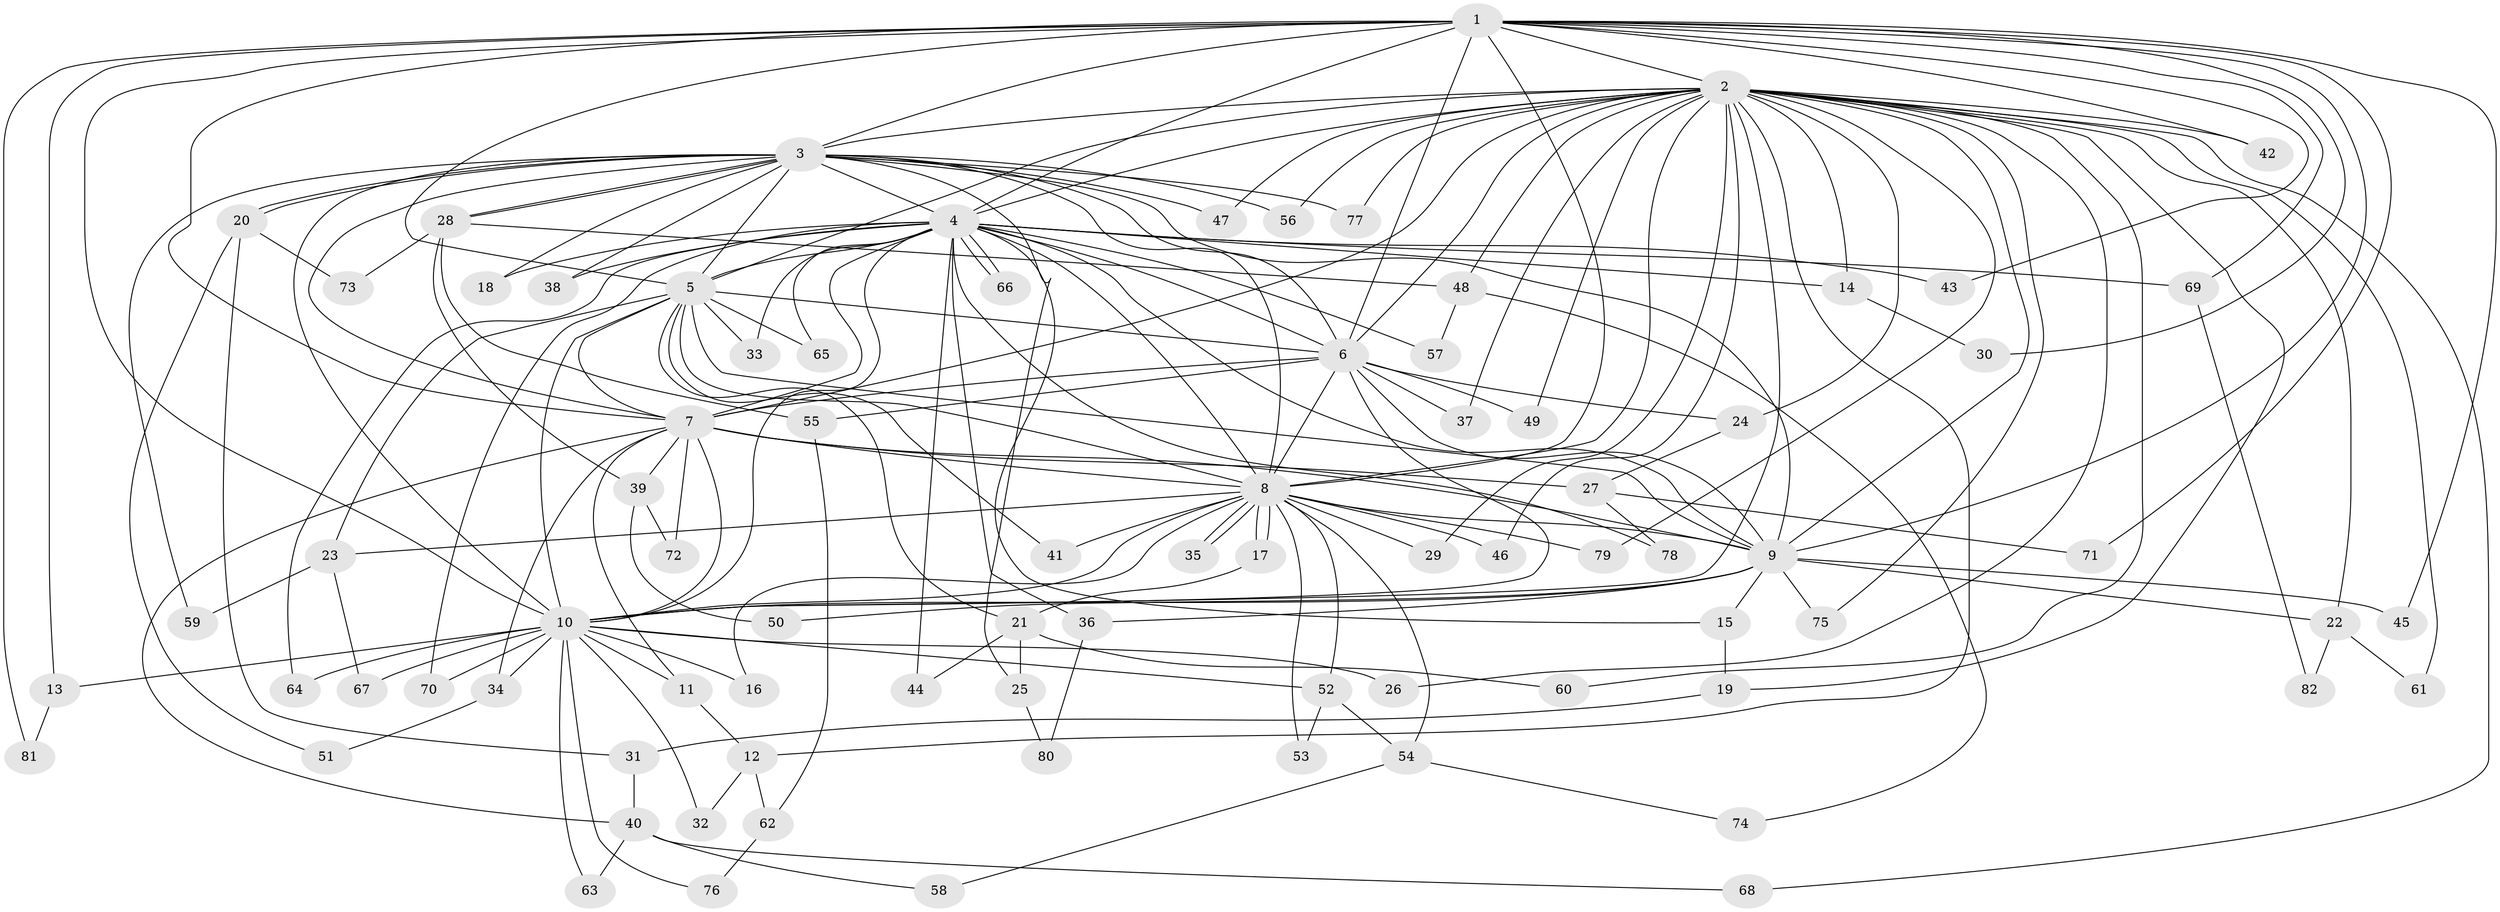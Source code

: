 // Generated by graph-tools (version 1.1) at 2025/43/03/09/25 04:43:33]
// undirected, 82 vertices, 189 edges
graph export_dot {
graph [start="1"]
  node [color=gray90,style=filled];
  1;
  2;
  3;
  4;
  5;
  6;
  7;
  8;
  9;
  10;
  11;
  12;
  13;
  14;
  15;
  16;
  17;
  18;
  19;
  20;
  21;
  22;
  23;
  24;
  25;
  26;
  27;
  28;
  29;
  30;
  31;
  32;
  33;
  34;
  35;
  36;
  37;
  38;
  39;
  40;
  41;
  42;
  43;
  44;
  45;
  46;
  47;
  48;
  49;
  50;
  51;
  52;
  53;
  54;
  55;
  56;
  57;
  58;
  59;
  60;
  61;
  62;
  63;
  64;
  65;
  66;
  67;
  68;
  69;
  70;
  71;
  72;
  73;
  74;
  75;
  76;
  77;
  78;
  79;
  80;
  81;
  82;
  1 -- 2;
  1 -- 3;
  1 -- 4;
  1 -- 5;
  1 -- 6;
  1 -- 7;
  1 -- 8;
  1 -- 9;
  1 -- 10;
  1 -- 13;
  1 -- 30;
  1 -- 42;
  1 -- 43;
  1 -- 45;
  1 -- 69;
  1 -- 71;
  1 -- 81;
  2 -- 3;
  2 -- 4;
  2 -- 5;
  2 -- 6;
  2 -- 7;
  2 -- 8;
  2 -- 9;
  2 -- 10;
  2 -- 12;
  2 -- 14;
  2 -- 19;
  2 -- 22;
  2 -- 24;
  2 -- 26;
  2 -- 29;
  2 -- 37;
  2 -- 42;
  2 -- 46;
  2 -- 47;
  2 -- 48;
  2 -- 49;
  2 -- 56;
  2 -- 60;
  2 -- 61;
  2 -- 68;
  2 -- 75;
  2 -- 77;
  2 -- 79;
  3 -- 4;
  3 -- 5;
  3 -- 6;
  3 -- 7;
  3 -- 8;
  3 -- 9;
  3 -- 10;
  3 -- 18;
  3 -- 20;
  3 -- 20;
  3 -- 25;
  3 -- 28;
  3 -- 28;
  3 -- 38;
  3 -- 47;
  3 -- 56;
  3 -- 59;
  3 -- 77;
  4 -- 5;
  4 -- 6;
  4 -- 7;
  4 -- 8;
  4 -- 9;
  4 -- 10;
  4 -- 14;
  4 -- 15;
  4 -- 18;
  4 -- 33;
  4 -- 36;
  4 -- 38;
  4 -- 43;
  4 -- 44;
  4 -- 57;
  4 -- 64;
  4 -- 65;
  4 -- 66;
  4 -- 66;
  4 -- 69;
  4 -- 70;
  4 -- 78;
  5 -- 6;
  5 -- 7;
  5 -- 8;
  5 -- 9;
  5 -- 10;
  5 -- 21;
  5 -- 23;
  5 -- 33;
  5 -- 41;
  5 -- 65;
  6 -- 7;
  6 -- 8;
  6 -- 9;
  6 -- 10;
  6 -- 24;
  6 -- 37;
  6 -- 49;
  6 -- 55;
  7 -- 8;
  7 -- 9;
  7 -- 10;
  7 -- 11;
  7 -- 27;
  7 -- 34;
  7 -- 39;
  7 -- 40;
  7 -- 72;
  8 -- 9;
  8 -- 10;
  8 -- 16;
  8 -- 17;
  8 -- 17;
  8 -- 23;
  8 -- 29;
  8 -- 35;
  8 -- 35;
  8 -- 41;
  8 -- 46;
  8 -- 52;
  8 -- 53;
  8 -- 54;
  8 -- 79;
  9 -- 10;
  9 -- 15;
  9 -- 22;
  9 -- 36;
  9 -- 45;
  9 -- 50;
  9 -- 75;
  10 -- 11;
  10 -- 13;
  10 -- 16;
  10 -- 26;
  10 -- 32;
  10 -- 34;
  10 -- 52;
  10 -- 63;
  10 -- 64;
  10 -- 67;
  10 -- 70;
  10 -- 76;
  11 -- 12;
  12 -- 32;
  12 -- 62;
  13 -- 81;
  14 -- 30;
  15 -- 19;
  17 -- 21;
  19 -- 31;
  20 -- 31;
  20 -- 51;
  20 -- 73;
  21 -- 25;
  21 -- 44;
  21 -- 60;
  22 -- 61;
  22 -- 82;
  23 -- 59;
  23 -- 67;
  24 -- 27;
  25 -- 80;
  27 -- 71;
  27 -- 78;
  28 -- 39;
  28 -- 48;
  28 -- 55;
  28 -- 73;
  31 -- 40;
  34 -- 51;
  36 -- 80;
  39 -- 50;
  39 -- 72;
  40 -- 58;
  40 -- 63;
  40 -- 68;
  48 -- 57;
  48 -- 74;
  52 -- 53;
  52 -- 54;
  54 -- 58;
  54 -- 74;
  55 -- 62;
  62 -- 76;
  69 -- 82;
}
